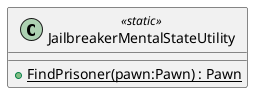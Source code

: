 @startuml
class JailbreakerMentalStateUtility <<static>> {
    + {static} FindPrisoner(pawn:Pawn) : Pawn
}
@enduml
